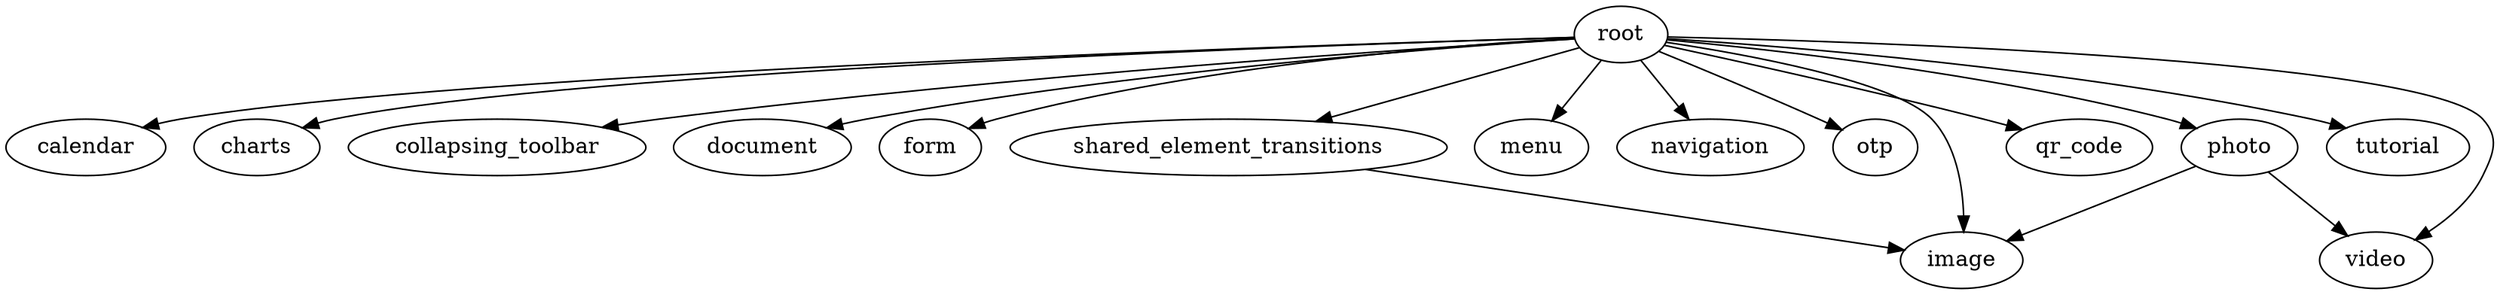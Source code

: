 digraph {
calendar
charts
collapsing_toolbar
document
form
image
menu
navigation
otp
photo
qr_code
root
shared_element_transitions
tutorial
video
photo -> image
photo -> video
root -> calendar
root -> charts
root -> collapsing_toolbar
root -> document
root -> form
root -> image
root -> menu
root -> navigation
root -> otp
root -> photo
root -> qr_code
root -> shared_element_transitions
root -> tutorial
root -> video
shared_element_transitions -> image
}
